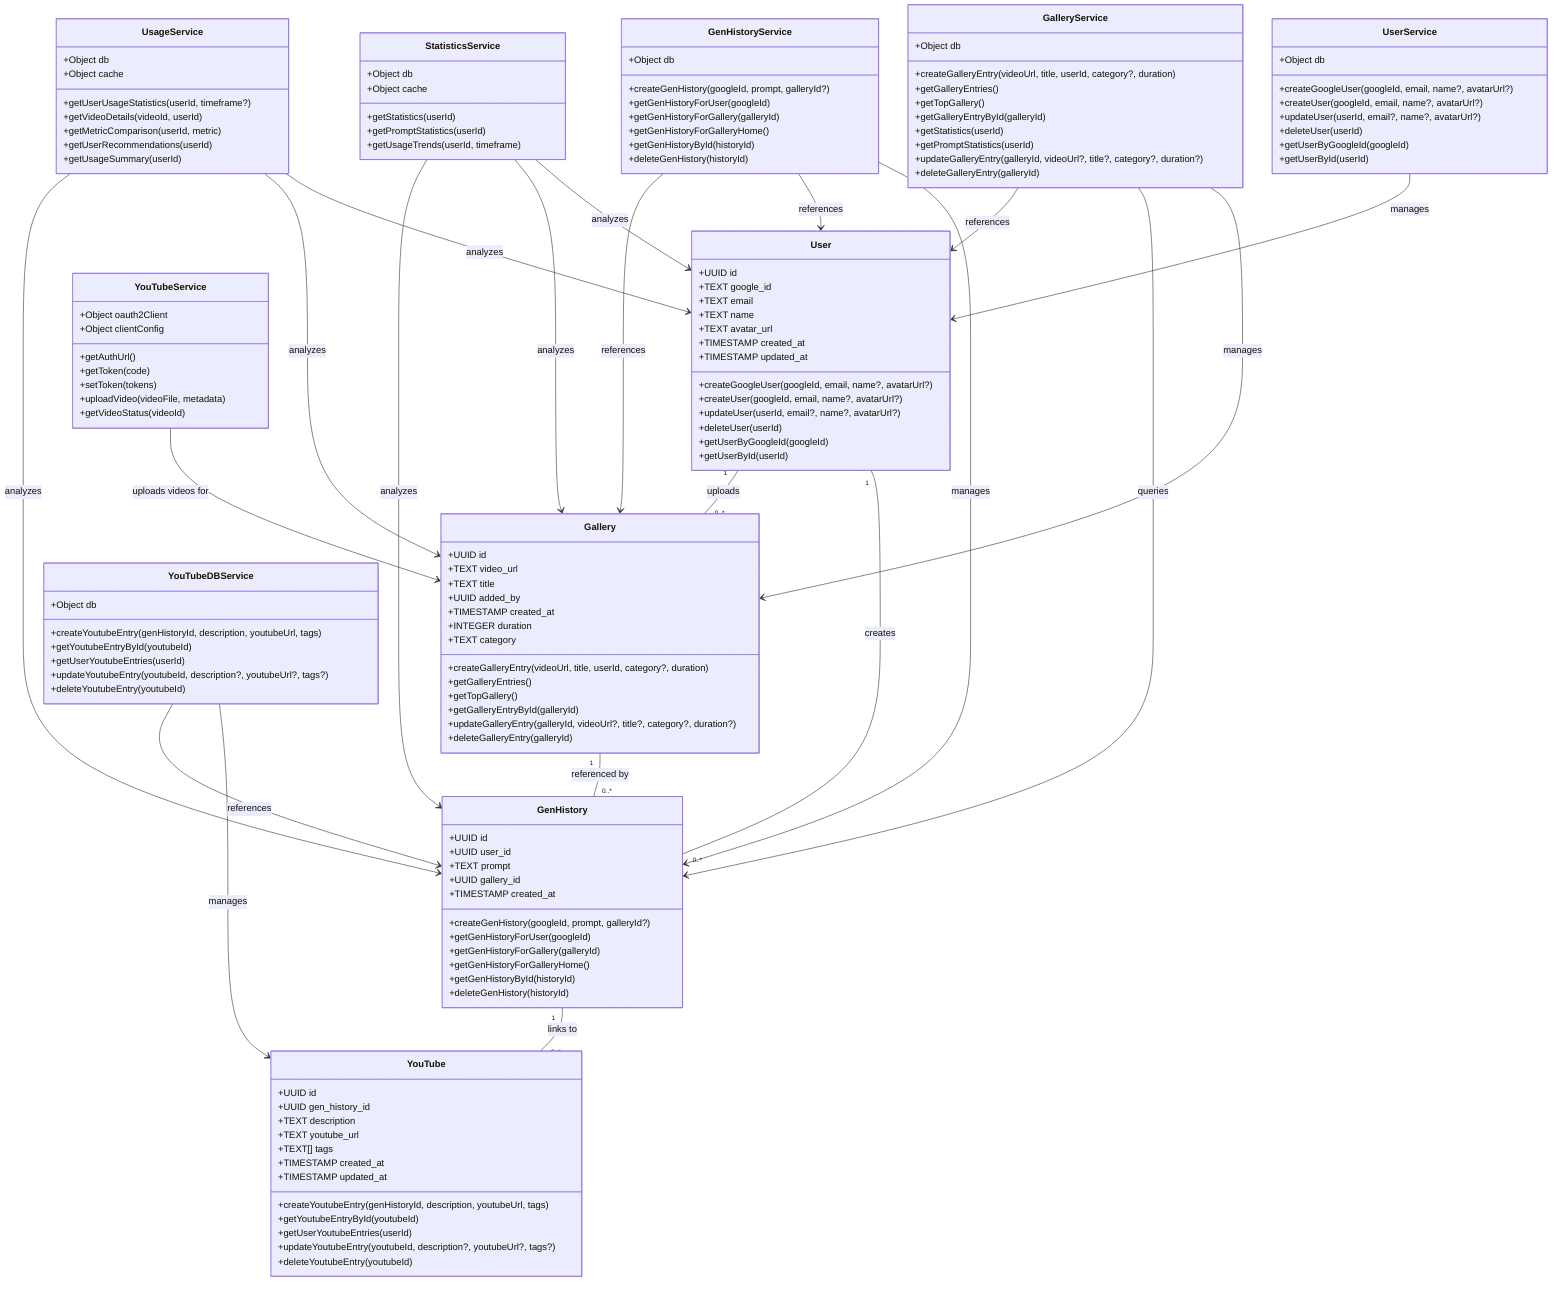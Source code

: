 classDiagram
    %% Entities
    class User {
        +UUID id
        +TEXT google_id
        +TEXT email
        +TEXT name
        +TEXT avatar_url
        +TIMESTAMP created_at
        +TIMESTAMP updated_at
        +createGoogleUser(googleId, email, name?, avatarUrl?)
        +createUser(googleId, email, name?, avatarUrl?)
        +updateUser(userId, email?, name?, avatarUrl?)
        +deleteUser(userId)
        +getUserByGoogleId(googleId)
        +getUserById(userId)
    }

    class Gallery {
        +UUID id
        +TEXT video_url
        +TEXT title
        +UUID added_by
        +TIMESTAMP created_at
        +INTEGER duration
        +TEXT category
        +createGalleryEntry(videoUrl, title, userId, category?, duration)
        +getGalleryEntries()
        +getTopGallery()
        +getGalleryEntryById(galleryId)
        +updateGalleryEntry(galleryId, videoUrl?, title?, category?, duration?)
        +deleteGalleryEntry(galleryId)
    }

    class GenHistory {
        +UUID id
        +UUID user_id
        +TEXT prompt
        +UUID gallery_id
        +TIMESTAMP created_at
        +createGenHistory(googleId, prompt, galleryId?)
        +getGenHistoryForUser(googleId)
        +getGenHistoryForGallery(galleryId)
        +getGenHistoryForGalleryHome()
        +getGenHistoryById(historyId)
        +deleteGenHistory(historyId)
    }

    class YouTube {
        +UUID id
        +UUID gen_history_id
        +TEXT description
        +TEXT youtube_url
        +TEXT[] tags
        +TIMESTAMP created_at
        +TIMESTAMP updated_at
        +createYoutubeEntry(genHistoryId, description, youtubeUrl, tags)
        +getYoutubeEntryById(youtubeId)
        +getUserYoutubeEntries(userId)
        +updateYoutubeEntry(youtubeId, description?, youtubeUrl?, tags?)
        +deleteYoutubeEntry(youtubeId)
    }

    %% Services
    class UserService {
        +Object db
        +createGoogleUser(googleId, email, name?, avatarUrl?)
        +createUser(googleId, email, name?, avatarUrl?)
        +updateUser(userId, email?, name?, avatarUrl?)
        +deleteUser(userId)
        +getUserByGoogleId(googleId)
        +getUserById(userId)
    }

    class GalleryService {
        +Object db
        +createGalleryEntry(videoUrl, title, userId, category?, duration)
        +getGalleryEntries()
        +getTopGallery()
        +getGalleryEntryById(galleryId)
        +getStatistics(userId)
        +getPromptStatistics(userId)
        +updateGalleryEntry(galleryId, videoUrl?, title?, category?, duration?)
        +deleteGalleryEntry(galleryId)
    }

    class GenHistoryService {
        +Object db
        +createGenHistory(googleId, prompt, galleryId?)
        +getGenHistoryForUser(googleId)
        +getGenHistoryForGallery(galleryId)
        +getGenHistoryForGalleryHome()
        +getGenHistoryById(historyId)
        +deleteGenHistory(historyId)
    }

    class StatisticsService {
        +Object db
        +Object cache
        +getStatistics(userId)
        +getPromptStatistics(userId)
        +getUsageTrends(userId, timeframe)
    }

    class UsageService {
        +Object db
        +Object cache
        +getUserUsageStatistics(userId, timeframe?)
        +getVideoDetails(videoId, userId)
        +getMetricComparison(userId, metric)
        +getUserRecommendations(userId)
        +getUsageSummary(userId)
    }

    class YouTubeService {
        +Object oauth2Client
        +Object clientConfig
        +getAuthUrl()
        +getToken(code)
        +setToken(tokens)
        +uploadVideo(videoFile, metadata)
        +getVideoStatus(videoId)
    }

    class YouTubeDBService {
        +Object db
        +createYoutubeEntry(genHistoryId, description, youtubeUrl, tags)
        +getYoutubeEntryById(youtubeId)
        +getUserYoutubeEntries(userId)
        +updateYoutubeEntry(youtubeId, description?, youtubeUrl?, tags?)
        +deleteYoutubeEntry(youtubeId)
    }

    %% Relationships with Multiplicity
    User "1" -- "0..*" GenHistory : creates
    User "1" -- "0..*" Gallery : uploads
    Gallery "1" -- "0..*" GenHistory : referenced by
    GenHistory "1" -- "0..1" YouTube : links to
    
    %% Service Dependencies
    UserService --> User : manages
    GalleryService --> Gallery : manages
    GalleryService --> GenHistory : queries
    GalleryService --> User : references
    GenHistoryService --> GenHistory : manages
    GenHistoryService --> User : references
    GenHistoryService --> Gallery : references
    StatisticsService --> User : analyzes
    StatisticsService --> Gallery : analyzes
    StatisticsService --> GenHistory : analyzes
    UsageService --> User : analyzes
    UsageService --> Gallery : analyzes
    UsageService --> GenHistory : analyzes
    YouTubeService --> Gallery : uploads videos for
    YouTubeDBService --> YouTube : manages
    YouTubeDBService --> GenHistory : references